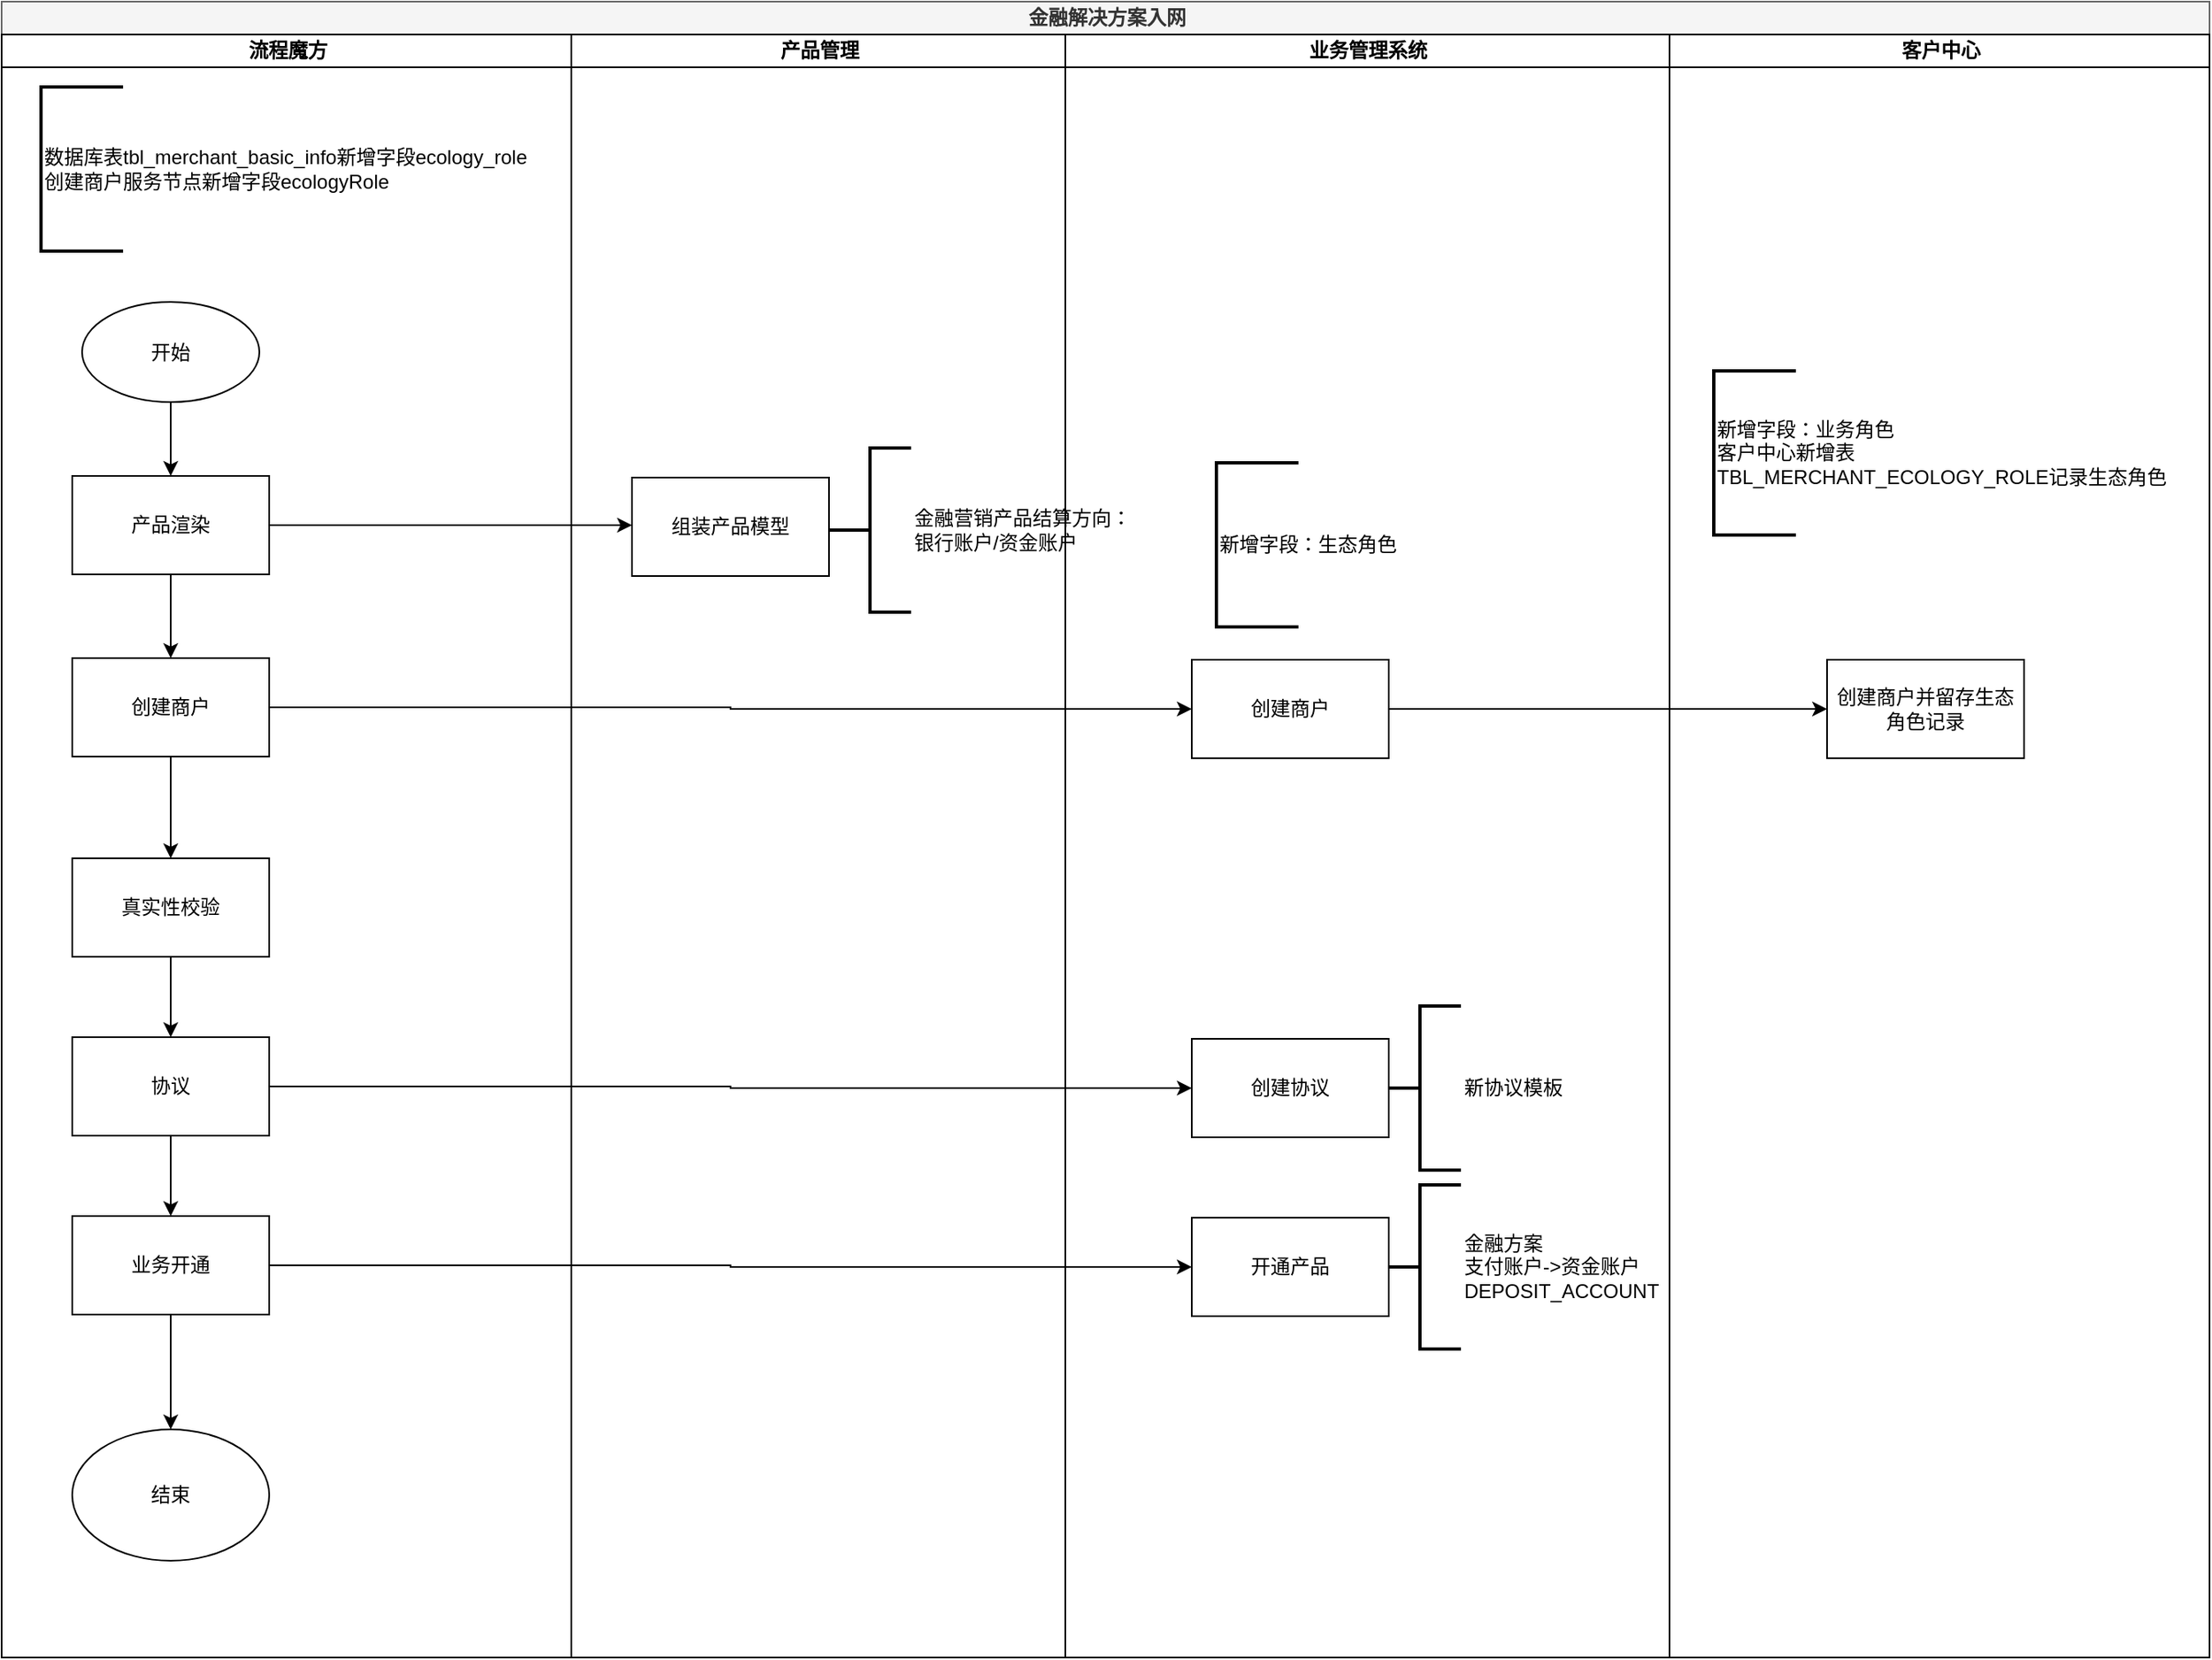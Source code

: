 <mxfile version="14.2.9" type="github" pages="2">
  <diagram name="金融方案入网" id="74e2e168-ea6b-b213-b513-2b3c1d86103e">
    <mxGraphModel dx="1113" dy="1008" grid="0" gridSize="10" guides="1" tooltips="1" connect="1" arrows="1" fold="1" page="0" pageScale="1" pageWidth="1100" pageHeight="850" background="#ffffff" math="0" shadow="0">
      <root>
        <mxCell id="0" />
        <mxCell id="1" parent="0" />
        <mxCell id="wQ7-9UR18dWv28h3Pglg-5" value="" style="edgeStyle=orthogonalEdgeStyle;rounded=0;orthogonalLoop=1;jettySize=auto;html=1;" edge="1" parent="1" source="wQ7-9UR18dWv28h3Pglg-1" target="wQ7-9UR18dWv28h3Pglg-4">
          <mxGeometry relative="1" as="geometry" />
        </mxCell>
        <mxCell id="wQ7-9UR18dWv28h3Pglg-1" value="开始" style="ellipse;whiteSpace=wrap;html=1;" vertex="1" parent="1">
          <mxGeometry x="255" y="-61" width="108" height="61" as="geometry" />
        </mxCell>
        <mxCell id="wQ7-9UR18dWv28h3Pglg-19" value="" style="edgeStyle=orthogonalEdgeStyle;rounded=0;orthogonalLoop=1;jettySize=auto;html=1;" edge="1" parent="1" source="wQ7-9UR18dWv28h3Pglg-4" target="wQ7-9UR18dWv28h3Pglg-18">
          <mxGeometry relative="1" as="geometry" />
        </mxCell>
        <mxCell id="wQ7-9UR18dWv28h3Pglg-36" value="" style="edgeStyle=orthogonalEdgeStyle;rounded=0;orthogonalLoop=1;jettySize=auto;html=1;" edge="1" parent="1" source="wQ7-9UR18dWv28h3Pglg-4" target="wQ7-9UR18dWv28h3Pglg-35">
          <mxGeometry relative="1" as="geometry">
            <Array as="points">
              <mxPoint x="509" y="75" />
              <mxPoint x="509" y="75" />
            </Array>
          </mxGeometry>
        </mxCell>
        <mxCell id="wQ7-9UR18dWv28h3Pglg-4" value="产品渲染" style="whiteSpace=wrap;html=1;" vertex="1" parent="1">
          <mxGeometry x="249" y="45" width="120" height="60" as="geometry" />
        </mxCell>
        <mxCell id="wQ7-9UR18dWv28h3Pglg-11" value="" style="edgeStyle=orthogonalEdgeStyle;rounded=0;orthogonalLoop=1;jettySize=auto;html=1;" edge="1" parent="1" source="wQ7-9UR18dWv28h3Pglg-6" target="wQ7-9UR18dWv28h3Pglg-10">
          <mxGeometry relative="1" as="geometry" />
        </mxCell>
        <mxCell id="wQ7-9UR18dWv28h3Pglg-6" value="真实性校验" style="whiteSpace=wrap;html=1;" vertex="1" parent="1">
          <mxGeometry x="249" y="278" width="120" height="60" as="geometry" />
        </mxCell>
        <mxCell id="wQ7-9UR18dWv28h3Pglg-14" value="" style="edgeStyle=orthogonalEdgeStyle;rounded=0;orthogonalLoop=1;jettySize=auto;html=1;" edge="1" parent="1" source="wQ7-9UR18dWv28h3Pglg-10" target="wQ7-9UR18dWv28h3Pglg-13">
          <mxGeometry relative="1" as="geometry" />
        </mxCell>
        <mxCell id="wQ7-9UR18dWv28h3Pglg-50" value="" style="edgeStyle=orthogonalEdgeStyle;rounded=0;orthogonalLoop=1;jettySize=auto;html=1;" edge="1" parent="1" source="wQ7-9UR18dWv28h3Pglg-10" target="wQ7-9UR18dWv28h3Pglg-49">
          <mxGeometry relative="1" as="geometry" />
        </mxCell>
        <mxCell id="wQ7-9UR18dWv28h3Pglg-10" value="协议" style="whiteSpace=wrap;html=1;" vertex="1" parent="1">
          <mxGeometry x="249" y="387" width="120" height="60" as="geometry" />
        </mxCell>
        <mxCell id="wQ7-9UR18dWv28h3Pglg-17" value="" style="edgeStyle=orthogonalEdgeStyle;rounded=0;orthogonalLoop=1;jettySize=auto;html=1;" edge="1" parent="1" source="wQ7-9UR18dWv28h3Pglg-13" target="wQ7-9UR18dWv28h3Pglg-16">
          <mxGeometry relative="1" as="geometry" />
        </mxCell>
        <mxCell id="wQ7-9UR18dWv28h3Pglg-52" value="" style="edgeStyle=orthogonalEdgeStyle;rounded=0;orthogonalLoop=1;jettySize=auto;html=1;" edge="1" parent="1" source="wQ7-9UR18dWv28h3Pglg-13" target="wQ7-9UR18dWv28h3Pglg-51">
          <mxGeometry relative="1" as="geometry" />
        </mxCell>
        <mxCell id="wQ7-9UR18dWv28h3Pglg-13" value="业务开通" style="whiteSpace=wrap;html=1;" vertex="1" parent="1">
          <mxGeometry x="249" y="496" width="120" height="60" as="geometry" />
        </mxCell>
        <mxCell id="wQ7-9UR18dWv28h3Pglg-16" value="结束" style="ellipse;whiteSpace=wrap;html=1;" vertex="1" parent="1">
          <mxGeometry x="249" y="626" width="120" height="80" as="geometry" />
        </mxCell>
        <mxCell id="wQ7-9UR18dWv28h3Pglg-21" value="" style="edgeStyle=orthogonalEdgeStyle;rounded=0;orthogonalLoop=1;jettySize=auto;html=1;" edge="1" parent="1" source="wQ7-9UR18dWv28h3Pglg-18" target="wQ7-9UR18dWv28h3Pglg-6">
          <mxGeometry relative="1" as="geometry" />
        </mxCell>
        <mxCell id="wQ7-9UR18dWv28h3Pglg-46" style="edgeStyle=orthogonalEdgeStyle;rounded=0;orthogonalLoop=1;jettySize=auto;html=1;exitX=1;exitY=0.5;exitDx=0;exitDy=0;" edge="1" parent="1" source="wQ7-9UR18dWv28h3Pglg-18" target="wQ7-9UR18dWv28h3Pglg-40">
          <mxGeometry relative="1" as="geometry" />
        </mxCell>
        <mxCell id="wQ7-9UR18dWv28h3Pglg-18" value="创建商户" style="whiteSpace=wrap;html=1;" vertex="1" parent="1">
          <mxGeometry x="249" y="156" width="120" height="60" as="geometry" />
        </mxCell>
        <mxCell id="wQ7-9UR18dWv28h3Pglg-31" value="金融解决方案入网" style="swimlane;html=1;childLayout=stackLayout;resizeParent=1;resizeParentMax=0;startSize=20;swimlaneLine=1;fillColor=#f5f5f5;strokeColor=#666666;fontColor=#333333;" vertex="1" parent="1">
          <mxGeometry x="206" y="-244" width="1345" height="1009" as="geometry">
            <mxRectangle x="221" y="-153" width="53" height="20" as="alternateBounds" />
          </mxGeometry>
        </mxCell>
        <mxCell id="wQ7-9UR18dWv28h3Pglg-32" value="流程魔方" style="swimlane;html=1;startSize=20;" vertex="1" parent="wQ7-9UR18dWv28h3Pglg-31">
          <mxGeometry y="20" width="347" height="989" as="geometry">
            <mxRectangle y="20" width="24" height="902" as="alternateBounds" />
          </mxGeometry>
        </mxCell>
        <mxCell id="wQ7-9UR18dWv28h3Pglg-25" value="数据库表tbl_merchant_basic_info新增字段ecology_role&lt;br&gt;创建商户服务节点新增字段ecologyRole&lt;br&gt;" style="strokeWidth=2;html=1;shape=mxgraph.flowchart.annotation_1;align=left;pointerEvents=1;" vertex="1" parent="wQ7-9UR18dWv28h3Pglg-32">
          <mxGeometry x="24" y="32" width="50" height="100" as="geometry" />
        </mxCell>
        <mxCell id="wQ7-9UR18dWv28h3Pglg-33" value="产品管理" style="swimlane;html=1;startSize=20;" vertex="1" parent="wQ7-9UR18dWv28h3Pglg-31">
          <mxGeometry x="347" y="20" width="301" height="989" as="geometry" />
        </mxCell>
        <mxCell id="wQ7-9UR18dWv28h3Pglg-35" value="组装产品模型&lt;br&gt;" style="whiteSpace=wrap;html=1;" vertex="1" parent="wQ7-9UR18dWv28h3Pglg-33">
          <mxGeometry x="37" y="270" width="120" height="60" as="geometry" />
        </mxCell>
        <mxCell id="EXh3mGGqJmDdq1qhTNZy-3" value="&lt;span style=&quot;text-align: center&quot;&gt;金融营销产品结算方向：&lt;/span&gt;&lt;br style=&quot;text-align: center&quot;&gt;&lt;span style=&quot;text-align: center&quot;&gt;银行账户/资金账户&lt;/span&gt;" style="strokeWidth=2;html=1;shape=mxgraph.flowchart.annotation_2;align=left;labelPosition=right;pointerEvents=1;fillColor=#ffffff;" vertex="1" parent="wQ7-9UR18dWv28h3Pglg-33">
          <mxGeometry x="157" y="252" width="50" height="100" as="geometry" />
        </mxCell>
        <mxCell id="wQ7-9UR18dWv28h3Pglg-34" value="业务管理系统" style="swimlane;html=1;startSize=20;" vertex="1" parent="wQ7-9UR18dWv28h3Pglg-31">
          <mxGeometry x="648" y="20" width="368" height="989" as="geometry" />
        </mxCell>
        <mxCell id="wQ7-9UR18dWv28h3Pglg-40" value="创建商户" style="whiteSpace=wrap;html=1;" vertex="1" parent="wQ7-9UR18dWv28h3Pglg-34">
          <mxGeometry x="77" y="381" width="120" height="60" as="geometry" />
        </mxCell>
        <mxCell id="wQ7-9UR18dWv28h3Pglg-12" value="新协议模板" style="strokeWidth=2;html=1;shape=mxgraph.flowchart.annotation_2;align=left;labelPosition=right;pointerEvents=1;" vertex="1" parent="wQ7-9UR18dWv28h3Pglg-34">
          <mxGeometry x="191" y="592" width="50" height="100" as="geometry" />
        </mxCell>
        <mxCell id="wQ7-9UR18dWv28h3Pglg-49" value="创建协议" style="whiteSpace=wrap;html=1;" vertex="1" parent="wQ7-9UR18dWv28h3Pglg-34">
          <mxGeometry x="77" y="612" width="120" height="60" as="geometry" />
        </mxCell>
        <mxCell id="wQ7-9UR18dWv28h3Pglg-15" value="金融方案&lt;br&gt;支付账户-&amp;gt;资金账户&lt;br&gt;DEPOSIT_ACCOUNT" style="strokeWidth=2;html=1;shape=mxgraph.flowchart.annotation_2;align=left;labelPosition=right;pointerEvents=1;" vertex="1" parent="wQ7-9UR18dWv28h3Pglg-34">
          <mxGeometry x="191" y="701" width="50" height="100" as="geometry" />
        </mxCell>
        <mxCell id="wQ7-9UR18dWv28h3Pglg-51" value="开通产品" style="whiteSpace=wrap;html=1;" vertex="1" parent="wQ7-9UR18dWv28h3Pglg-34">
          <mxGeometry x="77" y="721" width="120" height="60" as="geometry" />
        </mxCell>
        <mxCell id="EXh3mGGqJmDdq1qhTNZy-1" value="&lt;span style=&quot;text-align: center&quot;&gt;新增字段：生态角色&lt;/span&gt;" style="strokeWidth=2;html=1;shape=mxgraph.flowchart.annotation_1;align=left;pointerEvents=1;fillColor=#ffffff;" vertex="1" parent="wQ7-9UR18dWv28h3Pglg-34">
          <mxGeometry x="92" y="261" width="50" height="100" as="geometry" />
        </mxCell>
        <mxCell id="wQ7-9UR18dWv28h3Pglg-43" value="客户中心" style="swimlane;html=1;startSize=20;" vertex="1" parent="wQ7-9UR18dWv28h3Pglg-31">
          <mxGeometry x="1016" y="20" width="329" height="989" as="geometry" />
        </mxCell>
        <mxCell id="wQ7-9UR18dWv28h3Pglg-44" value="&lt;span style=&quot;text-align: center&quot;&gt;新增字段：业务角色&lt;/span&gt;&lt;br&gt;客户中心新增表&lt;br&gt;TBL_MERCHANT_ECOLOGY_ROLE记录生态角色" style="strokeWidth=2;html=1;shape=mxgraph.flowchart.annotation_1;align=left;pointerEvents=1;" vertex="1" parent="wQ7-9UR18dWv28h3Pglg-43">
          <mxGeometry x="27" y="205" width="50" height="100" as="geometry" />
        </mxCell>
        <mxCell id="wQ7-9UR18dWv28h3Pglg-47" value="创建商户并留存生态角色记录" style="whiteSpace=wrap;html=1;" vertex="1" parent="wQ7-9UR18dWv28h3Pglg-43">
          <mxGeometry x="96" y="381" width="120" height="60" as="geometry" />
        </mxCell>
        <mxCell id="wQ7-9UR18dWv28h3Pglg-48" value="" style="edgeStyle=orthogonalEdgeStyle;rounded=0;orthogonalLoop=1;jettySize=auto;html=1;" edge="1" parent="wQ7-9UR18dWv28h3Pglg-31" source="wQ7-9UR18dWv28h3Pglg-40" target="wQ7-9UR18dWv28h3Pglg-47">
          <mxGeometry relative="1" as="geometry" />
        </mxCell>
      </root>
    </mxGraphModel>
  </diagram>
  <diagram id="xMQZjuHvh5yQaUtxyoXN" name="协议&amp;电子签章">
    <mxGraphModel dx="946" dy="517" grid="0" gridSize="10" guides="1" tooltips="1" connect="1" arrows="1" fold="1" page="1" pageScale="1" pageWidth="827" pageHeight="1169" math="0" shadow="0">
      <root>
        <mxCell id="6D580EjlVo4oe9tn3Bij-0" />
        <mxCell id="6D580EjlVo4oe9tn3Bij-1" parent="6D580EjlVo4oe9tn3Bij-0" />
        <mxCell id="YNEcawaOifFSc9qhL8P--29" value="" style="rounded=1;arcSize=10;dashed=1;strokeColor=#000000;fillColor=none;gradientColor=none;dashPattern=8 3 1 3;strokeWidth=2;" parent="6D580EjlVo4oe9tn3Bij-1" vertex="1">
          <mxGeometry x="402.5" y="720" width="185" height="90" as="geometry" />
        </mxCell>
        <mxCell id="YNEcawaOifFSc9qhL8P--0" value="表单新增协议模块：&lt;br&gt;企业/个体入网单&lt;br&gt;saas入网单" style="strokeWidth=2;html=1;shape=mxgraph.flowchart.annotation_1;align=left;pointerEvents=1;" parent="6D580EjlVo4oe9tn3Bij-1" vertex="1">
          <mxGeometry x="170" y="60" width="50" height="100" as="geometry" />
        </mxCell>
        <mxCell id="YNEcawaOifFSc9qhL8P--2" value="切换流程对应服务：&lt;br&gt;企业/个体流程模型&lt;br&gt;saas流程模型" style="strokeWidth=2;html=1;shape=mxgraph.flowchart.annotation_1;align=left;pointerEvents=1;" parent="6D580EjlVo4oe9tn3Bij-1" vertex="1">
          <mxGeometry x="364" y="60" width="50" height="100" as="geometry" />
        </mxCell>
        <mxCell id="YNEcawaOifFSc9qhL8P--3" value="表单改动" style="text;html=1;align=center;verticalAlign=middle;resizable=0;points=[];autosize=1;" parent="6D580EjlVo4oe9tn3Bij-1" vertex="1">
          <mxGeometry x="165" y="20" width="60" height="20" as="geometry" />
        </mxCell>
        <mxCell id="YNEcawaOifFSc9qhL8P--4" value="流程模型改动" style="text;html=1;align=center;verticalAlign=middle;resizable=0;points=[];autosize=1;" parent="6D580EjlVo4oe9tn3Bij-1" vertex="1">
          <mxGeometry x="360" y="20" width="90" height="20" as="geometry" />
        </mxCell>
        <mxCell id="YNEcawaOifFSc9qhL8P--6" value="签章流程" style="swimlane;html=1;childLayout=stackLayout;resizeParent=1;resizeParentMax=0;startSize=20;" parent="6D580EjlVo4oe9tn3Bij-1" vertex="1">
          <mxGeometry x="165" y="250" width="640" height="830" as="geometry" />
        </mxCell>
        <mxCell id="YNEcawaOifFSc9qhL8P--7" value="流程魔方" style="swimlane;html=1;startSize=20;" parent="YNEcawaOifFSc9qhL8P--6" vertex="1">
          <mxGeometry y="20" width="220" height="810" as="geometry" />
        </mxCell>
        <mxCell id="YNEcawaOifFSc9qhL8P--10" value="提交" style="strokeWidth=2;html=1;shape=mxgraph.flowchart.start_1;whiteSpace=wrap;" parent="YNEcawaOifFSc9qhL8P--7" vertex="1">
          <mxGeometry x="60" y="40" width="100" height="60" as="geometry" />
        </mxCell>
        <mxCell id="YNEcawaOifFSc9qhL8P--8" value="业务管理系统" style="swimlane;html=1;startSize=20;" parent="YNEcawaOifFSc9qhL8P--6" vertex="1">
          <mxGeometry x="220" y="20" width="220" height="810" as="geometry" />
        </mxCell>
        <mxCell id="YNEcawaOifFSc9qhL8P--11" value="生成协议" style="whiteSpace=wrap;html=1;strokeWidth=2;" parent="YNEcawaOifFSc9qhL8P--8" vertex="1">
          <mxGeometry x="50" y="40" width="120" height="60" as="geometry" />
        </mxCell>
        <mxCell id="YNEcawaOifFSc9qhL8P--9" value="入网子系统" style="swimlane;html=1;startSize=20;" parent="YNEcawaOifFSc9qhL8P--6" vertex="1">
          <mxGeometry x="440" y="20" width="200" height="810" as="geometry" />
        </mxCell>
        <mxCell id="YNEcawaOifFSc9qhL8P--12" value="" style="edgeStyle=orthogonalEdgeStyle;rounded=0;orthogonalLoop=1;jettySize=auto;html=1;" parent="YNEcawaOifFSc9qhL8P--6" source="YNEcawaOifFSc9qhL8P--10" target="YNEcawaOifFSc9qhL8P--11" edge="1">
          <mxGeometry relative="1" as="geometry" />
        </mxCell>
        <mxCell id="YNEcawaOifFSc9qhL8P--16" value="" style="edgeStyle=orthogonalEdgeStyle;rounded=0;orthogonalLoop=1;jettySize=auto;html=1;" parent="6D580EjlVo4oe9tn3Bij-1" source="YNEcawaOifFSc9qhL8P--13" target="YNEcawaOifFSc9qhL8P--15" edge="1">
          <mxGeometry relative="1" as="geometry" />
        </mxCell>
        <mxCell id="YNEcawaOifFSc9qhL8P--13" value="发起电子签章" style="whiteSpace=wrap;html=1;strokeWidth=2;" parent="6D580EjlVo4oe9tn3Bij-1" vertex="1">
          <mxGeometry x="435" y="450" width="120" height="60" as="geometry" />
        </mxCell>
        <mxCell id="YNEcawaOifFSc9qhL8P--14" value="" style="edgeStyle=orthogonalEdgeStyle;rounded=0;orthogonalLoop=1;jettySize=auto;html=1;" parent="6D580EjlVo4oe9tn3Bij-1" source="YNEcawaOifFSc9qhL8P--11" target="YNEcawaOifFSc9qhL8P--13" edge="1">
          <mxGeometry relative="1" as="geometry" />
        </mxCell>
        <mxCell id="YNEcawaOifFSc9qhL8P--18" value="" style="edgeStyle=orthogonalEdgeStyle;rounded=0;orthogonalLoop=1;jettySize=auto;html=1;" parent="6D580EjlVo4oe9tn3Bij-1" source="YNEcawaOifFSc9qhL8P--15" target="YNEcawaOifFSc9qhL8P--17" edge="1">
          <mxGeometry relative="1" as="geometry" />
        </mxCell>
        <mxCell id="YNEcawaOifFSc9qhL8P--15" value="签章操作" style="whiteSpace=wrap;html=1;strokeWidth=2;" parent="6D580EjlVo4oe9tn3Bij-1" vertex="1">
          <mxGeometry x="635" y="450" width="120" height="60" as="geometry" />
        </mxCell>
        <mxCell id="YNEcawaOifFSc9qhL8P--20" value="" style="edgeStyle=orthogonalEdgeStyle;rounded=0;orthogonalLoop=1;jettySize=auto;html=1;" parent="6D580EjlVo4oe9tn3Bij-1" source="YNEcawaOifFSc9qhL8P--17" target="YNEcawaOifFSc9qhL8P--19" edge="1">
          <mxGeometry relative="1" as="geometry" />
        </mxCell>
        <mxCell id="YNEcawaOifFSc9qhL8P--17" value="签章完成并回调" style="whiteSpace=wrap;html=1;strokeWidth=2;" parent="6D580EjlVo4oe9tn3Bij-1" vertex="1">
          <mxGeometry x="635" y="590" width="120" height="60" as="geometry" />
        </mxCell>
        <mxCell id="YNEcawaOifFSc9qhL8P--22" value="" style="edgeStyle=orthogonalEdgeStyle;rounded=0;orthogonalLoop=1;jettySize=auto;html=1;" parent="6D580EjlVo4oe9tn3Bij-1" source="YNEcawaOifFSc9qhL8P--19" target="YNEcawaOifFSc9qhL8P--21" edge="1">
          <mxGeometry relative="1" as="geometry" />
        </mxCell>
        <mxCell id="YNEcawaOifFSc9qhL8P--19" value="接受签章回调" style="whiteSpace=wrap;html=1;strokeWidth=2;" parent="6D580EjlVo4oe9tn3Bij-1" vertex="1">
          <mxGeometry x="435" y="590" width="120" height="60" as="geometry" />
        </mxCell>
        <mxCell id="YNEcawaOifFSc9qhL8P--24" value="" style="edgeStyle=orthogonalEdgeStyle;rounded=0;orthogonalLoop=1;jettySize=auto;html=1;" parent="6D580EjlVo4oe9tn3Bij-1" source="YNEcawaOifFSc9qhL8P--21" target="YNEcawaOifFSc9qhL8P--23" edge="1">
          <mxGeometry relative="1" as="geometry" />
        </mxCell>
        <mxCell id="YNEcawaOifFSc9qhL8P--21" value="组装已签章协议信息。添加授权协议与出款说明" style="whiteSpace=wrap;html=1;strokeWidth=2;" parent="6D580EjlVo4oe9tn3Bij-1" vertex="1">
          <mxGeometry x="435" y="730" width="120" height="60" as="geometry" />
        </mxCell>
        <mxCell id="YNEcawaOifFSc9qhL8P--26" value="" style="edgeStyle=orthogonalEdgeStyle;rounded=0;orthogonalLoop=1;jettySize=auto;html=1;" parent="6D580EjlVo4oe9tn3Bij-1" source="YNEcawaOifFSc9qhL8P--23" target="YNEcawaOifFSc9qhL8P--25" edge="1">
          <mxGeometry relative="1" as="geometry" />
        </mxCell>
        <mxCell id="YNEcawaOifFSc9qhL8P--23" value="唤醒工单" style="whiteSpace=wrap;html=1;strokeWidth=2;" parent="6D580EjlVo4oe9tn3Bij-1" vertex="1">
          <mxGeometry x="435" y="870" width="120" height="60" as="geometry" />
        </mxCell>
        <mxCell id="YNEcawaOifFSc9qhL8P--28" value="" style="edgeStyle=orthogonalEdgeStyle;rounded=0;orthogonalLoop=1;jettySize=auto;html=1;" parent="6D580EjlVo4oe9tn3Bij-1" source="YNEcawaOifFSc9qhL8P--25" target="YNEcawaOifFSc9qhL8P--27" edge="1">
          <mxGeometry relative="1" as="geometry" />
        </mxCell>
        <mxCell id="YNEcawaOifFSc9qhL8P--25" value="映射已签章协议到工单" style="whiteSpace=wrap;html=1;strokeWidth=2;" parent="6D580EjlVo4oe9tn3Bij-1" vertex="1">
          <mxGeometry x="235" y="870" width="120" height="60" as="geometry" />
        </mxCell>
        <mxCell id="YNEcawaOifFSc9qhL8P--27" value="结束" style="ellipse;whiteSpace=wrap;html=1;strokeWidth=2;" parent="6D580EjlVo4oe9tn3Bij-1" vertex="1">
          <mxGeometry x="247.5" y="990" width="95" height="50" as="geometry" />
        </mxCell>
      </root>
    </mxGraphModel>
  </diagram>
</mxfile>
